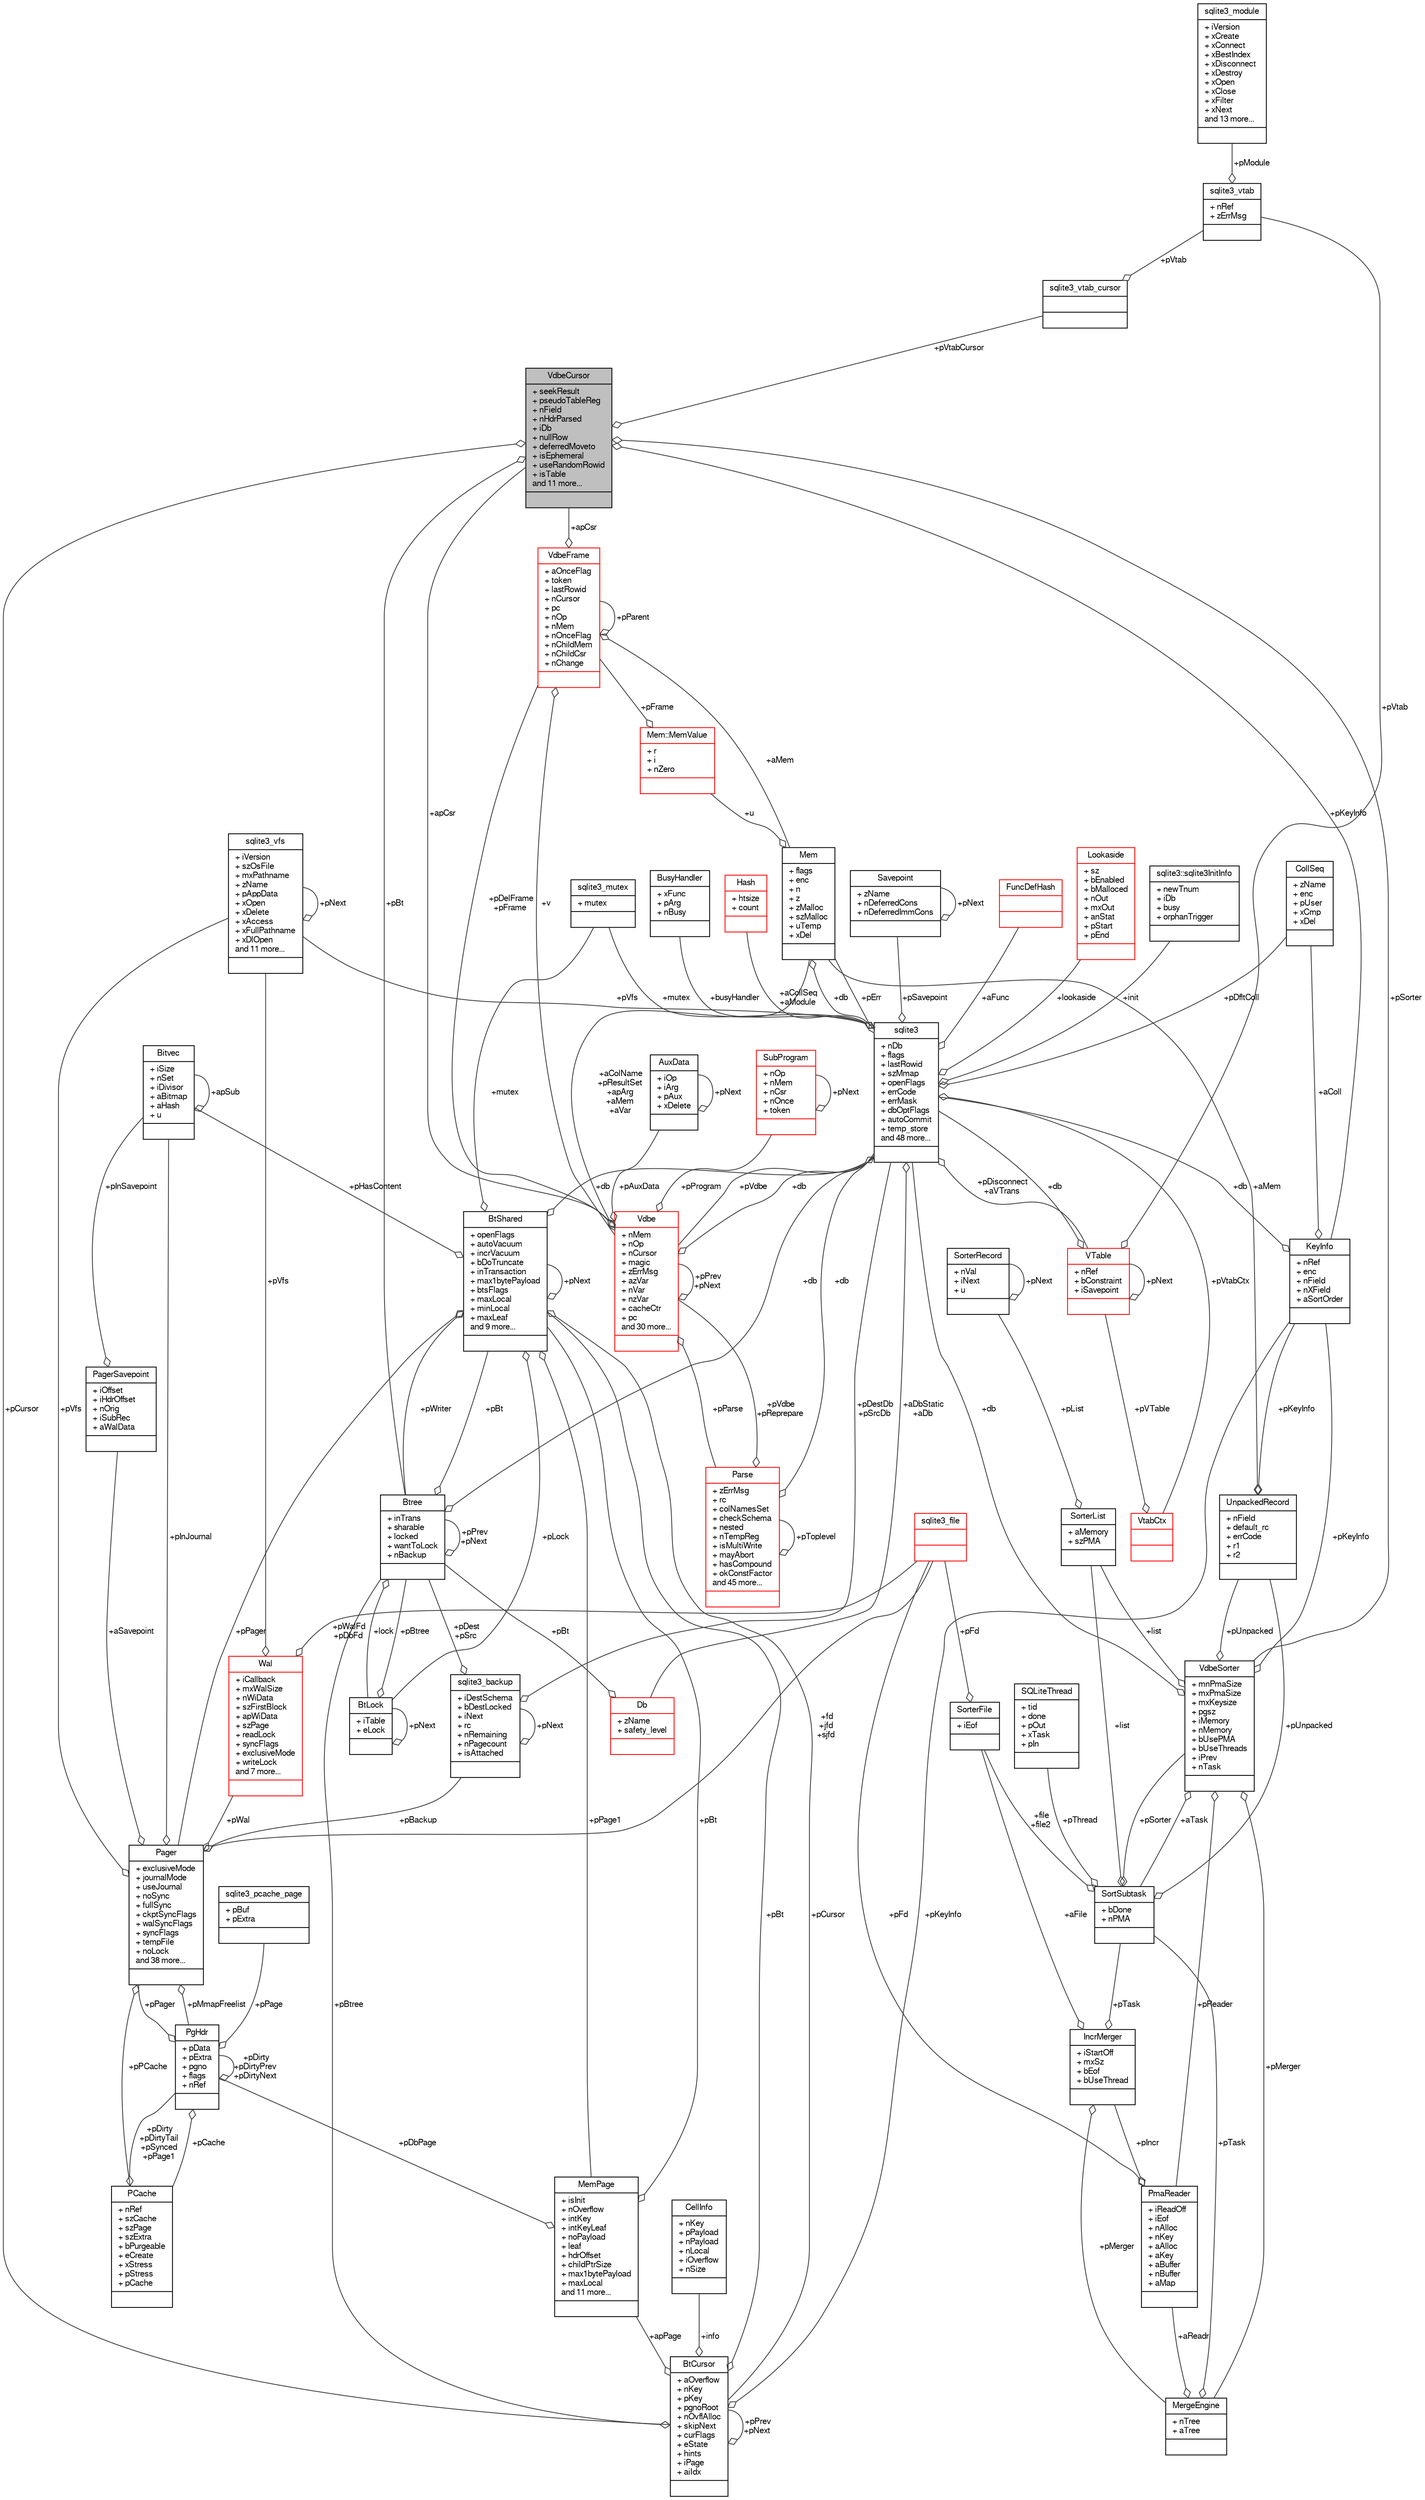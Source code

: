 digraph "VdbeCursor"
{
  edge [fontname="FreeSans",fontsize="10",labelfontname="FreeSans",labelfontsize="10"];
  node [fontname="FreeSans",fontsize="10",shape=record];
  Node1 [label="{VdbeCursor\n|+ seekResult\l+ pseudoTableReg\l+ nField\l+ nHdrParsed\l+ iDb\l+ nullRow\l+ deferredMoveto\l+ isEphemeral\l+ useRandomRowid\l+ isTable\land 11 more...\l|}",height=0.2,width=0.4,color="black", fillcolor="grey75", style="filled", fontcolor="black"];
  Node2 -> Node1 [color="grey25",fontsize="10",style="solid",label=" +pCursor" ,arrowhead="odiamond",fontname="FreeSans"];
  Node2 [label="{BtCursor\n|+ aOverflow\l+ nKey\l+ pKey\l+ pgnoRoot\l+ nOvflAlloc\l+ skipNext\l+ curFlags\l+ eState\l+ hints\l+ iPage\l+ aiIdx\l|}",height=0.2,width=0.4,color="black", fillcolor="white", style="filled",URL="$structBtCursor.html"];
  Node2 -> Node2 [color="grey25",fontsize="10",style="solid",label=" +pPrev\n+pNext" ,arrowhead="odiamond",fontname="FreeSans"];
  Node3 -> Node2 [color="grey25",fontsize="10",style="solid",label=" +info" ,arrowhead="odiamond",fontname="FreeSans"];
  Node3 [label="{CellInfo\n|+ nKey\l+ pPayload\l+ nPayload\l+ nLocal\l+ iOverflow\l+ nSize\l|}",height=0.2,width=0.4,color="black", fillcolor="white", style="filled",URL="$structCellInfo.html"];
  Node4 -> Node2 [color="grey25",fontsize="10",style="solid",label=" +pBt" ,arrowhead="odiamond",fontname="FreeSans"];
  Node4 [label="{BtShared\n|+ openFlags\l+ autoVacuum\l+ incrVacuum\l+ bDoTruncate\l+ inTransaction\l+ max1bytePayload\l+ btsFlags\l+ maxLocal\l+ minLocal\l+ maxLeaf\land 9 more...\l|}",height=0.2,width=0.4,color="black", fillcolor="white", style="filled",URL="$structBtShared.html"];
  Node2 -> Node4 [color="grey25",fontsize="10",style="solid",label=" +pCursor" ,arrowhead="odiamond",fontname="FreeSans"];
  Node4 -> Node4 [color="grey25",fontsize="10",style="solid",label=" +pNext" ,arrowhead="odiamond",fontname="FreeSans"];
  Node5 -> Node4 [color="grey25",fontsize="10",style="solid",label=" +db" ,arrowhead="odiamond",fontname="FreeSans"];
  Node5 [label="{sqlite3\n|+ nDb\l+ flags\l+ lastRowid\l+ szMmap\l+ openFlags\l+ errCode\l+ errMask\l+ dbOptFlags\l+ autoCommit\l+ temp_store\land 48 more...\l|}",height=0.2,width=0.4,color="black", fillcolor="white", style="filled",URL="$structsqlite3.html"];
  Node6 -> Node5 [color="grey25",fontsize="10",style="solid",label=" +pErr" ,arrowhead="odiamond",fontname="FreeSans"];
  Node6 [label="{Mem\n|+ flags\l+ enc\l+ n\l+ z\l+ zMalloc\l+ szMalloc\l+ uTemp\l+ xDel\l|}",height=0.2,width=0.4,color="black", fillcolor="white", style="filled",URL="$structMem.html"];
  Node7 -> Node6 [color="grey25",fontsize="10",style="solid",label=" +u" ,arrowhead="odiamond",fontname="FreeSans"];
  Node7 [label="{Mem::MemValue\n|+ r\l+ i\l+ nZero\l|}",height=0.2,width=0.4,color="red", fillcolor="white", style="filled",URL="$unionMem_1_1MemValue.html"];
  Node8 -> Node7 [color="grey25",fontsize="10",style="solid",label=" +pFrame" ,arrowhead="odiamond",fontname="FreeSans"];
  Node8 [label="{VdbeFrame\n|+ aOnceFlag\l+ token\l+ lastRowid\l+ nCursor\l+ pc\l+ nOp\l+ nMem\l+ nOnceFlag\l+ nChildMem\l+ nChildCsr\l+ nChange\l|}",height=0.2,width=0.4,color="red", fillcolor="white", style="filled",URL="$structVdbeFrame.html"];
  Node6 -> Node8 [color="grey25",fontsize="10",style="solid",label=" +aMem" ,arrowhead="odiamond",fontname="FreeSans"];
  Node9 -> Node8 [color="grey25",fontsize="10",style="solid",label=" +v" ,arrowhead="odiamond",fontname="FreeSans"];
  Node9 [label="{Vdbe\n|+ nMem\l+ nOp\l+ nCursor\l+ magic\l+ zErrMsg\l+ azVar\l+ nVar\l+ nzVar\l+ cacheCtr\l+ pc\land 30 more...\l|}",height=0.2,width=0.4,color="red", fillcolor="white", style="filled",URL="$structVdbe.html"];
  Node9 -> Node9 [color="grey25",fontsize="10",style="solid",label=" +pPrev\n+pNext" ,arrowhead="odiamond",fontname="FreeSans"];
  Node6 -> Node9 [color="grey25",fontsize="10",style="solid",label=" +aColName\n+pResultSet\n+apArg\n+aMem\n+aVar" ,arrowhead="odiamond",fontname="FreeSans"];
  Node5 -> Node9 [color="grey25",fontsize="10",style="solid",label=" +db" ,arrowhead="odiamond",fontname="FreeSans"];
  Node8 -> Node9 [color="grey25",fontsize="10",style="solid",label=" +pDelFrame\n+pFrame" ,arrowhead="odiamond",fontname="FreeSans"];
  Node10 -> Node9 [color="grey25",fontsize="10",style="solid",label=" +pAuxData" ,arrowhead="odiamond",fontname="FreeSans"];
  Node10 [label="{AuxData\n|+ iOp\l+ iArg\l+ pAux\l+ xDelete\l|}",height=0.2,width=0.4,color="black", fillcolor="white", style="filled",URL="$structAuxData.html"];
  Node10 -> Node10 [color="grey25",fontsize="10",style="solid",label=" +pNext" ,arrowhead="odiamond",fontname="FreeSans"];
  Node11 -> Node9 [color="grey25",fontsize="10",style="solid",label=" +pProgram" ,arrowhead="odiamond",fontname="FreeSans"];
  Node11 [label="{SubProgram\n|+ nOp\l+ nMem\l+ nCsr\l+ nOnce\l+ token\l|}",height=0.2,width=0.4,color="red", fillcolor="white", style="filled",URL="$structSubProgram.html"];
  Node11 -> Node11 [color="grey25",fontsize="10",style="solid",label=" +pNext" ,arrowhead="odiamond",fontname="FreeSans"];
  Node1 -> Node9 [color="grey25",fontsize="10",style="solid",label=" +apCsr" ,arrowhead="odiamond",fontname="FreeSans"];
  Node21 -> Node9 [color="grey25",fontsize="10",style="solid",label=" +pParse" ,arrowhead="odiamond",fontname="FreeSans"];
  Node21 [label="{Parse\n|+ zErrMsg\l+ rc\l+ colNamesSet\l+ checkSchema\l+ nested\l+ nTempReg\l+ isMultiWrite\l+ mayAbort\l+ hasCompound\l+ okConstFactor\land 45 more...\l|}",height=0.2,width=0.4,color="red", fillcolor="white", style="filled",URL="$structParse.html"];
  Node9 -> Node21 [color="grey25",fontsize="10",style="solid",label=" +pVdbe\n+pReprepare" ,arrowhead="odiamond",fontname="FreeSans"];
  Node5 -> Node21 [color="grey25",fontsize="10",style="solid",label=" +db" ,arrowhead="odiamond",fontname="FreeSans"];
  Node21 -> Node21 [color="grey25",fontsize="10",style="solid",label=" +pToplevel" ,arrowhead="odiamond",fontname="FreeSans"];
  Node8 -> Node8 [color="grey25",fontsize="10",style="solid",label=" +pParent" ,arrowhead="odiamond",fontname="FreeSans"];
  Node1 -> Node8 [color="grey25",fontsize="10",style="solid",label=" +apCsr" ,arrowhead="odiamond",fontname="FreeSans"];
  Node5 -> Node6 [color="grey25",fontsize="10",style="solid",label=" +db" ,arrowhead="odiamond",fontname="FreeSans"];
  Node9 -> Node5 [color="grey25",fontsize="10",style="solid",label=" +pVdbe" ,arrowhead="odiamond",fontname="FreeSans"];
  Node54 -> Node5 [color="grey25",fontsize="10",style="solid",label=" +pSavepoint" ,arrowhead="odiamond",fontname="FreeSans"];
  Node54 [label="{Savepoint\n|+ zName\l+ nDeferredCons\l+ nDeferredImmCons\l|}",height=0.2,width=0.4,color="black", fillcolor="white", style="filled",URL="$structSavepoint.html"];
  Node54 -> Node54 [color="grey25",fontsize="10",style="solid",label=" +pNext" ,arrowhead="odiamond",fontname="FreeSans"];
  Node55 -> Node5 [color="grey25",fontsize="10",style="solid",label=" +aFunc" ,arrowhead="odiamond",fontname="FreeSans"];
  Node55 [label="{FuncDefHash\n||}",height=0.2,width=0.4,color="red", fillcolor="white", style="filled",URL="$structFuncDefHash.html"];
  Node56 -> Node5 [color="grey25",fontsize="10",style="solid",label=" +lookaside" ,arrowhead="odiamond",fontname="FreeSans"];
  Node56 [label="{Lookaside\n|+ sz\l+ bEnabled\l+ bMalloced\l+ nOut\l+ mxOut\l+ anStat\l+ pStart\l+ pEnd\l|}",height=0.2,width=0.4,color="red", fillcolor="white", style="filled",URL="$structLookaside.html"];
  Node58 -> Node5 [color="grey25",fontsize="10",style="solid",label=" +mutex" ,arrowhead="odiamond",fontname="FreeSans"];
  Node58 [label="{sqlite3_mutex\n|+ mutex\l|}",height=0.2,width=0.4,color="black", fillcolor="white", style="filled",URL="$structsqlite3__mutex.html"];
  Node59 -> Node5 [color="grey25",fontsize="10",style="solid",label=" +pVfs" ,arrowhead="odiamond",fontname="FreeSans"];
  Node59 [label="{sqlite3_vfs\n|+ iVersion\l+ szOsFile\l+ mxPathname\l+ zName\l+ pAppData\l+ xOpen\l+ xDelete\l+ xAccess\l+ xFullPathname\l+ xDlOpen\land 11 more...\l|}",height=0.2,width=0.4,color="black", fillcolor="white", style="filled",URL="$structsqlite3__vfs.html"];
  Node59 -> Node59 [color="grey25",fontsize="10",style="solid",label=" +pNext" ,arrowhead="odiamond",fontname="FreeSans"];
  Node60 -> Node5 [color="grey25",fontsize="10",style="solid",label=" +init" ,arrowhead="odiamond",fontname="FreeSans"];
  Node60 [label="{sqlite3::sqlite3InitInfo\n|+ newTnum\l+ iDb\l+ busy\l+ orphanTrigger\l|}",height=0.2,width=0.4,color="black", fillcolor="white", style="filled",URL="$structsqlite3_1_1sqlite3InitInfo.html"];
  Node61 -> Node5 [color="grey25",fontsize="10",style="solid",label=" +busyHandler" ,arrowhead="odiamond",fontname="FreeSans"];
  Node61 [label="{BusyHandler\n|+ xFunc\l+ pArg\l+ nBusy\l|}",height=0.2,width=0.4,color="black", fillcolor="white", style="filled",URL="$structBusyHandler.html"];
  Node62 -> Node5 [color="grey25",fontsize="10",style="solid",label=" +pVtabCtx" ,arrowhead="odiamond",fontname="FreeSans"];
  Node62 [label="{VtabCtx\n||}",height=0.2,width=0.4,color="red", fillcolor="white", style="filled",URL="$structVtabCtx.html"];
  Node14 -> Node62 [color="grey25",fontsize="10",style="solid",label=" +pVTable" ,arrowhead="odiamond",fontname="FreeSans"];
  Node14 [label="{VTable\n|+ nRef\l+ bConstraint\l+ iSavepoint\l|}",height=0.2,width=0.4,color="red", fillcolor="white", style="filled",URL="$structVTable.html"];
  Node5 -> Node14 [color="grey25",fontsize="10",style="solid",label=" +db" ,arrowhead="odiamond",fontname="FreeSans"];
  Node14 -> Node14 [color="grey25",fontsize="10",style="solid",label=" +pNext" ,arrowhead="odiamond",fontname="FreeSans"];
  Node17 -> Node14 [color="grey25",fontsize="10",style="solid",label=" +pVtab" ,arrowhead="odiamond",fontname="FreeSans"];
  Node17 [label="{sqlite3_vtab\n|+ nRef\l+ zErrMsg\l|}",height=0.2,width=0.4,color="black", fillcolor="white", style="filled",URL="$structsqlite3__vtab.html"];
  Node16 -> Node17 [color="grey25",fontsize="10",style="solid",label=" +pModule" ,arrowhead="odiamond",fontname="FreeSans"];
  Node16 [label="{sqlite3_module\n|+ iVersion\l+ xCreate\l+ xConnect\l+ xBestIndex\l+ xDisconnect\l+ xDestroy\l+ xOpen\l+ xClose\l+ xFilter\l+ xNext\land 13 more...\l|}",height=0.2,width=0.4,color="black", fillcolor="white", style="filled",URL="$structsqlite3__module.html"];
  Node13 -> Node5 [color="grey25",fontsize="10",style="solid",label=" +pDfltColl" ,arrowhead="odiamond",fontname="FreeSans"];
  Node13 [label="{CollSeq\n|+ zName\l+ enc\l+ pUser\l+ xCmp\l+ xDel\l|}",height=0.2,width=0.4,color="black", fillcolor="white", style="filled",URL="$structCollSeq.html"];
  Node14 -> Node5 [color="grey25",fontsize="10",style="solid",label=" +pDisconnect\n+aVTrans" ,arrowhead="odiamond",fontname="FreeSans"];
  Node63 -> Node5 [color="grey25",fontsize="10",style="solid",label=" +aDbStatic\n+aDb" ,arrowhead="odiamond",fontname="FreeSans"];
  Node63 [label="{Db\n|+ zName\l+ safety_level\l|}",height=0.2,width=0.4,color="red", fillcolor="white", style="filled",URL="$structDb.html"];
  Node64 -> Node63 [color="grey25",fontsize="10",style="solid",label=" +pBt" ,arrowhead="odiamond",fontname="FreeSans"];
  Node64 [label="{Btree\n|+ inTrans\l+ sharable\l+ locked\l+ wantToLock\l+ nBackup\l|}",height=0.2,width=0.4,color="black", fillcolor="white", style="filled",URL="$structBtree.html"];
  Node4 -> Node64 [color="grey25",fontsize="10",style="solid",label=" +pBt" ,arrowhead="odiamond",fontname="FreeSans"];
  Node5 -> Node64 [color="grey25",fontsize="10",style="solid",label=" +db" ,arrowhead="odiamond",fontname="FreeSans"];
  Node65 -> Node64 [color="grey25",fontsize="10",style="solid",label=" +lock" ,arrowhead="odiamond",fontname="FreeSans"];
  Node65 [label="{BtLock\n|+ iTable\l+ eLock\l|}",height=0.2,width=0.4,color="black", fillcolor="white", style="filled",URL="$structBtLock.html"];
  Node65 -> Node65 [color="grey25",fontsize="10",style="solid",label=" +pNext" ,arrowhead="odiamond",fontname="FreeSans"];
  Node64 -> Node65 [color="grey25",fontsize="10",style="solid",label=" +pBtree" ,arrowhead="odiamond",fontname="FreeSans"];
  Node64 -> Node64 [color="grey25",fontsize="10",style="solid",label=" +pPrev\n+pNext" ,arrowhead="odiamond",fontname="FreeSans"];
  Node32 -> Node5 [color="grey25",fontsize="10",style="solid",label=" +aCollSeq\n+aModule" ,arrowhead="odiamond",fontname="FreeSans"];
  Node32 [label="{Hash\n|+ htsize\l+ count\l|}",height=0.2,width=0.4,color="red", fillcolor="white", style="filled",URL="$structHash.html"];
  Node66 -> Node4 [color="grey25",fontsize="10",style="solid",label=" +pHasContent" ,arrowhead="odiamond",fontname="FreeSans"];
  Node66 [label="{Bitvec\n|+ iSize\l+ nSet\l+ iDivisor\l+ aBitmap\l+ aHash\l+ u\l|}",height=0.2,width=0.4,color="black", fillcolor="white", style="filled",URL="$structBitvec.html"];
  Node66 -> Node66 [color="grey25",fontsize="10",style="solid",label=" +apSub" ,arrowhead="odiamond",fontname="FreeSans"];
  Node58 -> Node4 [color="grey25",fontsize="10",style="solid",label=" +mutex" ,arrowhead="odiamond",fontname="FreeSans"];
  Node65 -> Node4 [color="grey25",fontsize="10",style="solid",label=" +pLock" ,arrowhead="odiamond",fontname="FreeSans"];
  Node67 -> Node4 [color="grey25",fontsize="10",style="solid",label=" +pPage1" ,arrowhead="odiamond",fontname="FreeSans"];
  Node67 [label="{MemPage\n|+ isInit\l+ nOverflow\l+ intKey\l+ intKeyLeaf\l+ noPayload\l+ leaf\l+ hdrOffset\l+ childPtrSize\l+ max1bytePayload\l+ maxLocal\land 11 more...\l|}",height=0.2,width=0.4,color="black", fillcolor="white", style="filled",URL="$structMemPage.html"];
  Node4 -> Node67 [color="grey25",fontsize="10",style="solid",label=" +pBt" ,arrowhead="odiamond",fontname="FreeSans"];
  Node68 -> Node67 [color="grey25",fontsize="10",style="solid",label=" +pDbPage" ,arrowhead="odiamond",fontname="FreeSans"];
  Node68 [label="{PgHdr\n|+ pData\l+ pExtra\l+ pgno\l+ flags\l+ nRef\l|}",height=0.2,width=0.4,color="black", fillcolor="white", style="filled",URL="$structPgHdr.html"];
  Node69 -> Node68 [color="grey25",fontsize="10",style="solid",label=" +pPage" ,arrowhead="odiamond",fontname="FreeSans"];
  Node69 [label="{sqlite3_pcache_page\n|+ pBuf\l+ pExtra\l|}",height=0.2,width=0.4,color="black", fillcolor="white", style="filled",URL="$structsqlite3__pcache__page.html"];
  Node70 -> Node68 [color="grey25",fontsize="10",style="solid",label=" +pCache" ,arrowhead="odiamond",fontname="FreeSans"];
  Node70 [label="{PCache\n|+ nRef\l+ szCache\l+ szPage\l+ szExtra\l+ bPurgeable\l+ eCreate\l+ xStress\l+ pStress\l+ pCache\l|}",height=0.2,width=0.4,color="black", fillcolor="white", style="filled",URL="$structPCache.html"];
  Node68 -> Node70 [color="grey25",fontsize="10",style="solid",label=" +pDirty\n+pDirtyTail\n+pSynced\n+pPage1" ,arrowhead="odiamond",fontname="FreeSans"];
  Node68 -> Node68 [color="grey25",fontsize="10",style="solid",label=" +pDirty\n+pDirtyPrev\n+pDirtyNext" ,arrowhead="odiamond",fontname="FreeSans"];
  Node71 -> Node68 [color="grey25",fontsize="10",style="solid",label=" +pPager" ,arrowhead="odiamond",fontname="FreeSans"];
  Node71 [label="{Pager\n|+ exclusiveMode\l+ journalMode\l+ useJournal\l+ noSync\l+ fullSync\l+ ckptSyncFlags\l+ walSyncFlags\l+ syncFlags\l+ tempFile\l+ noLock\land 38 more...\l|}",height=0.2,width=0.4,color="black", fillcolor="white", style="filled",URL="$structPager.html"];
  Node70 -> Node71 [color="grey25",fontsize="10",style="solid",label=" +pPCache" ,arrowhead="odiamond",fontname="FreeSans"];
  Node72 -> Node71 [color="grey25",fontsize="10",style="solid",label=" +pBackup" ,arrowhead="odiamond",fontname="FreeSans"];
  Node72 [label="{sqlite3_backup\n|+ iDestSchema\l+ bDestLocked\l+ iNext\l+ rc\l+ nRemaining\l+ nPagecount\l+ isAttached\l|}",height=0.2,width=0.4,color="black", fillcolor="white", style="filled",URL="$structsqlite3__backup.html"];
  Node72 -> Node72 [color="grey25",fontsize="10",style="solid",label=" +pNext" ,arrowhead="odiamond",fontname="FreeSans"];
  Node5 -> Node72 [color="grey25",fontsize="10",style="solid",label=" +pDestDb\n+pSrcDb" ,arrowhead="odiamond",fontname="FreeSans"];
  Node64 -> Node72 [color="grey25",fontsize="10",style="solid",label=" +pDest\n+pSrc" ,arrowhead="odiamond",fontname="FreeSans"];
  Node66 -> Node71 [color="grey25",fontsize="10",style="solid",label=" +pInJournal" ,arrowhead="odiamond",fontname="FreeSans"];
  Node73 -> Node71 [color="grey25",fontsize="10",style="solid",label=" +fd\n+jfd\n+sjfd" ,arrowhead="odiamond",fontname="FreeSans"];
  Node73 [label="{sqlite3_file\n||}",height=0.2,width=0.4,color="red", fillcolor="white", style="filled",URL="$structsqlite3__file.html"];
  Node59 -> Node71 [color="grey25",fontsize="10",style="solid",label=" +pVfs" ,arrowhead="odiamond",fontname="FreeSans"];
  Node68 -> Node71 [color="grey25",fontsize="10",style="solid",label=" +pMmapFreelist" ,arrowhead="odiamond",fontname="FreeSans"];
  Node75 -> Node71 [color="grey25",fontsize="10",style="solid",label=" +pWal" ,arrowhead="odiamond",fontname="FreeSans"];
  Node75 [label="{Wal\n|+ iCallback\l+ mxWalSize\l+ nWiData\l+ szFirstBlock\l+ apWiData\l+ szPage\l+ readLock\l+ syncFlags\l+ exclusiveMode\l+ writeLock\land 7 more...\l|}",height=0.2,width=0.4,color="red", fillcolor="white", style="filled",URL="$structWal.html"];
  Node73 -> Node75 [color="grey25",fontsize="10",style="solid",label=" +pWalFd\n+pDbFd" ,arrowhead="odiamond",fontname="FreeSans"];
  Node59 -> Node75 [color="grey25",fontsize="10",style="solid",label=" +pVfs" ,arrowhead="odiamond",fontname="FreeSans"];
  Node77 -> Node71 [color="grey25",fontsize="10",style="solid",label=" +aSavepoint" ,arrowhead="odiamond",fontname="FreeSans"];
  Node77 [label="{PagerSavepoint\n|+ iOffset\l+ iHdrOffset\l+ nOrig\l+ iSubRec\l+ aWalData\l|}",height=0.2,width=0.4,color="black", fillcolor="white", style="filled",URL="$structPagerSavepoint.html"];
  Node66 -> Node77 [color="grey25",fontsize="10",style="solid",label=" +pInSavepoint" ,arrowhead="odiamond",fontname="FreeSans"];
  Node64 -> Node4 [color="grey25",fontsize="10",style="solid",label=" +pWriter" ,arrowhead="odiamond",fontname="FreeSans"];
  Node71 -> Node4 [color="grey25",fontsize="10",style="solid",label=" +pPager" ,arrowhead="odiamond",fontname="FreeSans"];
  Node67 -> Node2 [color="grey25",fontsize="10",style="solid",label=" +apPage" ,arrowhead="odiamond",fontname="FreeSans"];
  Node18 -> Node2 [color="grey25",fontsize="10",style="solid",label=" +pKeyInfo" ,arrowhead="odiamond",fontname="FreeSans"];
  Node18 [label="{KeyInfo\n|+ nRef\l+ enc\l+ nField\l+ nXField\l+ aSortOrder\l|}",height=0.2,width=0.4,color="black", fillcolor="white", style="filled",URL="$structKeyInfo.html"];
  Node5 -> Node18 [color="grey25",fontsize="10",style="solid",label=" +db" ,arrowhead="odiamond",fontname="FreeSans"];
  Node13 -> Node18 [color="grey25",fontsize="10",style="solid",label=" +aColl" ,arrowhead="odiamond",fontname="FreeSans"];
  Node64 -> Node2 [color="grey25",fontsize="10",style="solid",label=" +pBtree" ,arrowhead="odiamond",fontname="FreeSans"];
  Node78 -> Node1 [color="grey25",fontsize="10",style="solid",label=" +pVtabCursor" ,arrowhead="odiamond",fontname="FreeSans"];
  Node78 [label="{sqlite3_vtab_cursor\n||}",height=0.2,width=0.4,color="black", fillcolor="white", style="filled",URL="$structsqlite3__vtab__cursor.html"];
  Node17 -> Node78 [color="grey25",fontsize="10",style="solid",label=" +pVtab" ,arrowhead="odiamond",fontname="FreeSans"];
  Node79 -> Node1 [color="grey25",fontsize="10",style="solid",label=" +pSorter" ,arrowhead="odiamond",fontname="FreeSans"];
  Node79 [label="{VdbeSorter\n|+ mnPmaSize\l+ mxPmaSize\l+ mxKeysize\l+ pgsz\l+ iMemory\l+ nMemory\l+ bUsePMA\l+ bUseThreads\l+ iPrev\l+ nTask\l|}",height=0.2,width=0.4,color="black", fillcolor="white", style="filled",URL="$structVdbeSorter.html"];
  Node80 -> Node79 [color="grey25",fontsize="10",style="solid",label=" +list" ,arrowhead="odiamond",fontname="FreeSans"];
  Node80 [label="{SorterList\n|+ aMemory\l+ szPMA\l|}",height=0.2,width=0.4,color="black", fillcolor="white", style="filled",URL="$structSorterList.html"];
  Node81 -> Node80 [color="grey25",fontsize="10",style="solid",label=" +pList" ,arrowhead="odiamond",fontname="FreeSans"];
  Node81 [label="{SorterRecord\n|+ nVal\l+ iNext\l+ u\l|}",height=0.2,width=0.4,color="black", fillcolor="white", style="filled",URL="$structSorterRecord.html"];
  Node81 -> Node81 [color="grey25",fontsize="10",style="solid",label=" +pNext" ,arrowhead="odiamond",fontname="FreeSans"];
  Node5 -> Node79 [color="grey25",fontsize="10",style="solid",label=" +db" ,arrowhead="odiamond",fontname="FreeSans"];
  Node82 -> Node79 [color="grey25",fontsize="10",style="solid",label=" +pMerger" ,arrowhead="odiamond",fontname="FreeSans"];
  Node82 [label="{MergeEngine\n|+ nTree\l+ aTree\l|}",height=0.2,width=0.4,color="black", fillcolor="white", style="filled",URL="$structMergeEngine.html"];
  Node83 -> Node82 [color="grey25",fontsize="10",style="solid",label=" +aReadr" ,arrowhead="odiamond",fontname="FreeSans"];
  Node83 [label="{PmaReader\n|+ iReadOff\l+ iEof\l+ nAlloc\l+ nKey\l+ aAlloc\l+ aKey\l+ aBuffer\l+ nBuffer\l+ aMap\l|}",height=0.2,width=0.4,color="black", fillcolor="white", style="filled",URL="$structPmaReader.html"];
  Node73 -> Node83 [color="grey25",fontsize="10",style="solid",label=" +pFd" ,arrowhead="odiamond",fontname="FreeSans"];
  Node84 -> Node83 [color="grey25",fontsize="10",style="solid",label=" +pIncr" ,arrowhead="odiamond",fontname="FreeSans"];
  Node84 [label="{IncrMerger\n|+ iStartOff\l+ mxSz\l+ bEof\l+ bUseThread\l|}",height=0.2,width=0.4,color="black", fillcolor="white", style="filled",URL="$structIncrMerger.html"];
  Node82 -> Node84 [color="grey25",fontsize="10",style="solid",label=" +pMerger" ,arrowhead="odiamond",fontname="FreeSans"];
  Node85 -> Node84 [color="grey25",fontsize="10",style="solid",label=" +aFile" ,arrowhead="odiamond",fontname="FreeSans"];
  Node85 [label="{SorterFile\n|+ iEof\l|}",height=0.2,width=0.4,color="black", fillcolor="white", style="filled",URL="$structSorterFile.html"];
  Node73 -> Node85 [color="grey25",fontsize="10",style="solid",label=" +pFd" ,arrowhead="odiamond",fontname="FreeSans"];
  Node86 -> Node84 [color="grey25",fontsize="10",style="solid",label=" +pTask" ,arrowhead="odiamond",fontname="FreeSans"];
  Node86 [label="{SortSubtask\n|+ bDone\l+ nPMA\l|}",height=0.2,width=0.4,color="black", fillcolor="white", style="filled",URL="$structSortSubtask.html"];
  Node80 -> Node86 [color="grey25",fontsize="10",style="solid",label=" +list" ,arrowhead="odiamond",fontname="FreeSans"];
  Node79 -> Node86 [color="grey25",fontsize="10",style="solid",label=" +pSorter" ,arrowhead="odiamond",fontname="FreeSans"];
  Node87 -> Node86 [color="grey25",fontsize="10",style="solid",label=" +pThread" ,arrowhead="odiamond",fontname="FreeSans"];
  Node87 [label="{SQLiteThread\n|+ tid\l+ done\l+ pOut\l+ xTask\l+ pIn\l|}",height=0.2,width=0.4,color="black", fillcolor="white", style="filled",URL="$structSQLiteThread.html"];
  Node88 -> Node86 [color="grey25",fontsize="10",style="solid",label=" +pUnpacked" ,arrowhead="odiamond",fontname="FreeSans"];
  Node88 [label="{UnpackedRecord\n|+ nField\l+ default_rc\l+ errCode\l+ r1\l+ r2\l|}",height=0.2,width=0.4,color="black", fillcolor="white", style="filled",URL="$structUnpackedRecord.html"];
  Node6 -> Node88 [color="grey25",fontsize="10",style="solid",label=" +aMem" ,arrowhead="odiamond",fontname="FreeSans"];
  Node18 -> Node88 [color="grey25",fontsize="10",style="solid",label=" +pKeyInfo" ,arrowhead="odiamond",fontname="FreeSans"];
  Node85 -> Node86 [color="grey25",fontsize="10",style="solid",label=" +file\n+file2" ,arrowhead="odiamond",fontname="FreeSans"];
  Node86 -> Node82 [color="grey25",fontsize="10",style="solid",label=" +pTask" ,arrowhead="odiamond",fontname="FreeSans"];
  Node83 -> Node79 [color="grey25",fontsize="10",style="solid",label=" +pReader" ,arrowhead="odiamond",fontname="FreeSans"];
  Node18 -> Node79 [color="grey25",fontsize="10",style="solid",label=" +pKeyInfo" ,arrowhead="odiamond",fontname="FreeSans"];
  Node88 -> Node79 [color="grey25",fontsize="10",style="solid",label=" +pUnpacked" ,arrowhead="odiamond",fontname="FreeSans"];
  Node86 -> Node79 [color="grey25",fontsize="10",style="solid",label=" +aTask" ,arrowhead="odiamond",fontname="FreeSans"];
  Node18 -> Node1 [color="grey25",fontsize="10",style="solid",label=" +pKeyInfo" ,arrowhead="odiamond",fontname="FreeSans"];
  Node64 -> Node1 [color="grey25",fontsize="10",style="solid",label=" +pBt" ,arrowhead="odiamond",fontname="FreeSans"];
}
